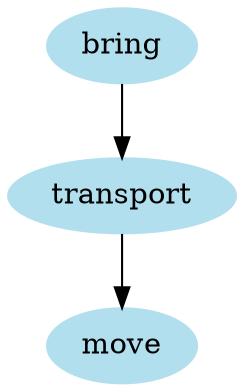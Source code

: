 digraph unix {
	node [color=lightblue2 style=filled]
	size="6,6"
	bring -> transport
	transport -> move
}

